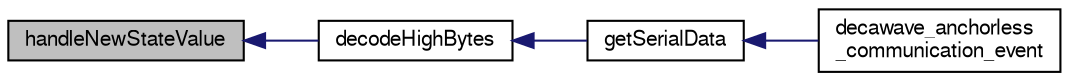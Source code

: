 digraph "handleNewStateValue"
{
  edge [fontname="FreeSans",fontsize="10",labelfontname="FreeSans",labelfontsize="10"];
  node [fontname="FreeSans",fontsize="10",shape=record];
  rankdir="LR";
  Node1 [label="handleNewStateValue",height=0.2,width=0.4,color="black", fillcolor="grey75", style="filled", fontcolor="black"];
  Node1 -> Node2 [dir="back",color="midnightblue",fontsize="10",style="solid",fontname="FreeSans"];
  Node2 [label="decodeHighBytes",height=0.2,width=0.4,color="black", fillcolor="white", style="filled",URL="$decawave__anchorless__communication_8c.html#abaec7d576f1cbe7a65932810eebfa03e",tooltip="Function for decoding the high bytes of received serial data and saving the message. "];
  Node2 -> Node3 [dir="back",color="midnightblue",fontsize="10",style="solid",fontname="FreeSans"];
  Node3 [label="getSerialData",height=0.2,width=0.4,color="black", fillcolor="white", style="filled",URL="$decawave__anchorless__communication_8c.html#aa7b9dc1ba7e2335a58c97f268e2e5232",tooltip="Function for receiving serial data. "];
  Node3 -> Node4 [dir="back",color="midnightblue",fontsize="10",style="solid",fontname="FreeSans"];
  Node4 [label="decawave_anchorless\l_communication_event",height=0.2,width=0.4,color="black", fillcolor="white", style="filled",URL="$decawave__anchorless__communication_8h.html#ac0c87cb96a37fe93060f28e3dc509568",tooltip="Event function currently checks for serial data and whether an update of states is available for a di..."];
}
